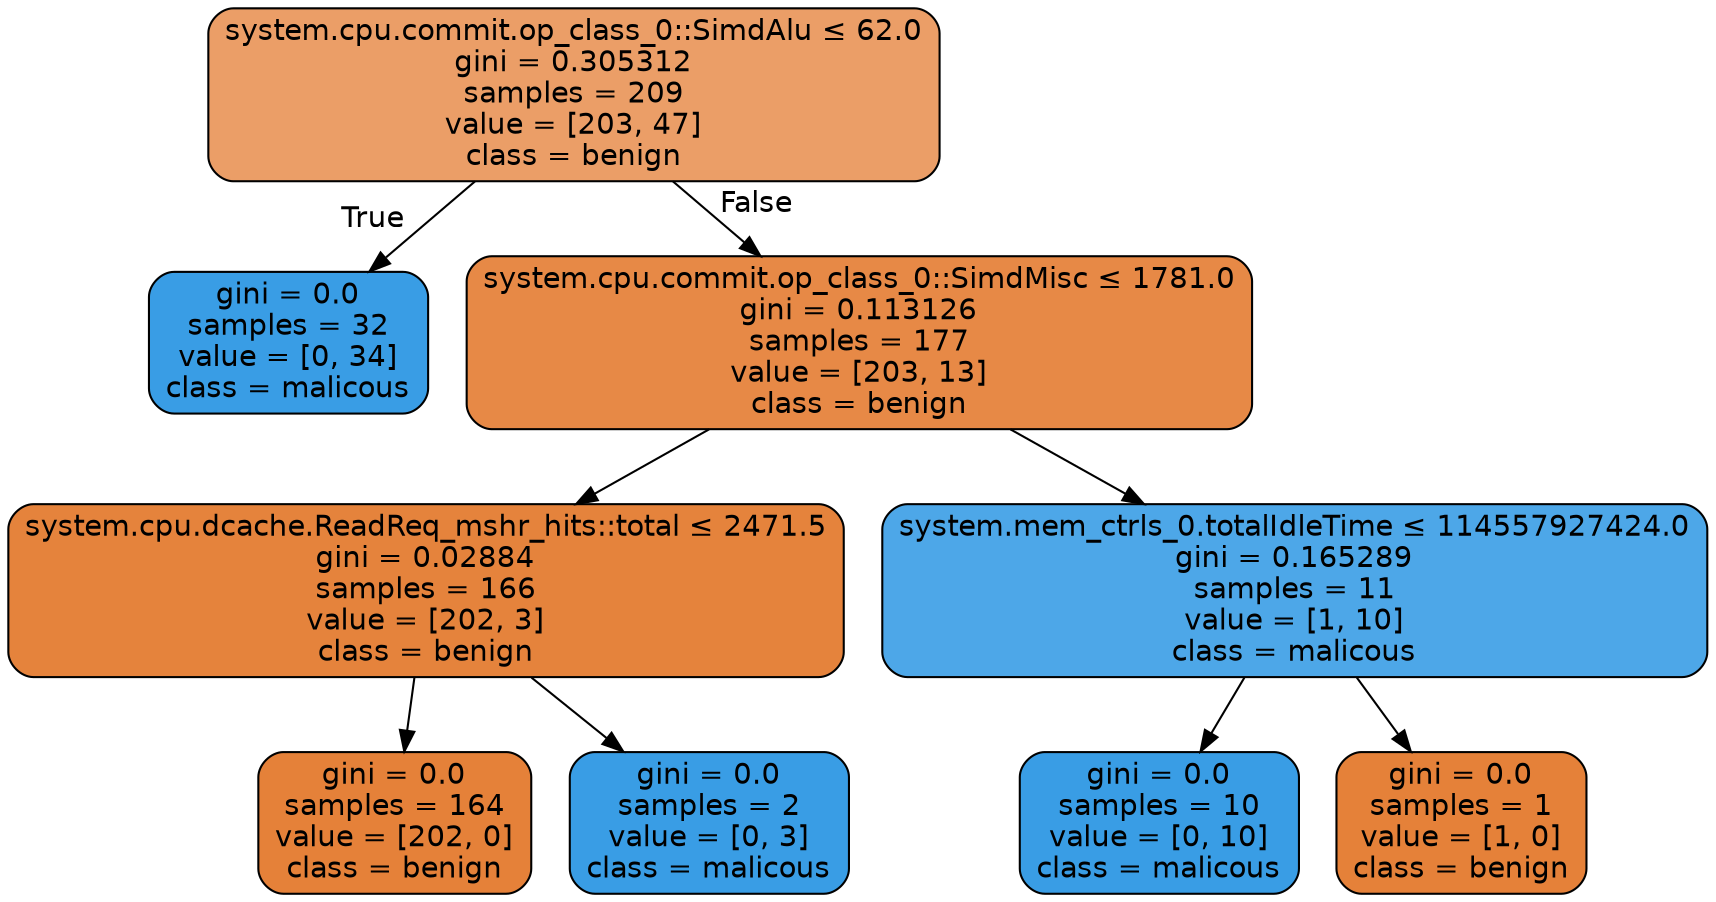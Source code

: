digraph Tree {
node [shape=box, style="filled, rounded", color="black", fontname=helvetica] ;
edge [fontname=helvetica] ;
0 [label=<system.cpu.commit.op_class_0::SimdAlu &le; 62.0<br/>gini = 0.305312<br/>samples = 209<br/>value = [203, 47]<br/>class = benign>, fillcolor="#eb9e67"] ;
1 [label=<gini = 0.0<br/>samples = 32<br/>value = [0, 34]<br/>class = malicous>, fillcolor="#399de5"] ;
0 -> 1 [labeldistance=2.5, labelangle=45, headlabel="True"] ;
2 [label=<system.cpu.commit.op_class_0::SimdMisc &le; 1781.0<br/>gini = 0.113126<br/>samples = 177<br/>value = [203, 13]<br/>class = benign>, fillcolor="#e78946"] ;
0 -> 2 [labeldistance=2.5, labelangle=-45, headlabel="False"] ;
3 [label=<system.cpu.dcache.ReadReq_mshr_hits::total &le; 2471.5<br/>gini = 0.02884<br/>samples = 166<br/>value = [202, 3]<br/>class = benign>, fillcolor="#e5833c"] ;
2 -> 3 ;
4 [label=<gini = 0.0<br/>samples = 164<br/>value = [202, 0]<br/>class = benign>, fillcolor="#e58139"] ;
3 -> 4 ;
5 [label=<gini = 0.0<br/>samples = 2<br/>value = [0, 3]<br/>class = malicous>, fillcolor="#399de5"] ;
3 -> 5 ;
6 [label=<system.mem_ctrls_0.totalIdleTime &le; 114557927424.0<br/>gini = 0.165289<br/>samples = 11<br/>value = [1, 10]<br/>class = malicous>, fillcolor="#4da7e8"] ;
2 -> 6 ;
7 [label=<gini = 0.0<br/>samples = 10<br/>value = [0, 10]<br/>class = malicous>, fillcolor="#399de5"] ;
6 -> 7 ;
8 [label=<gini = 0.0<br/>samples = 1<br/>value = [1, 0]<br/>class = benign>, fillcolor="#e58139"] ;
6 -> 8 ;
}
